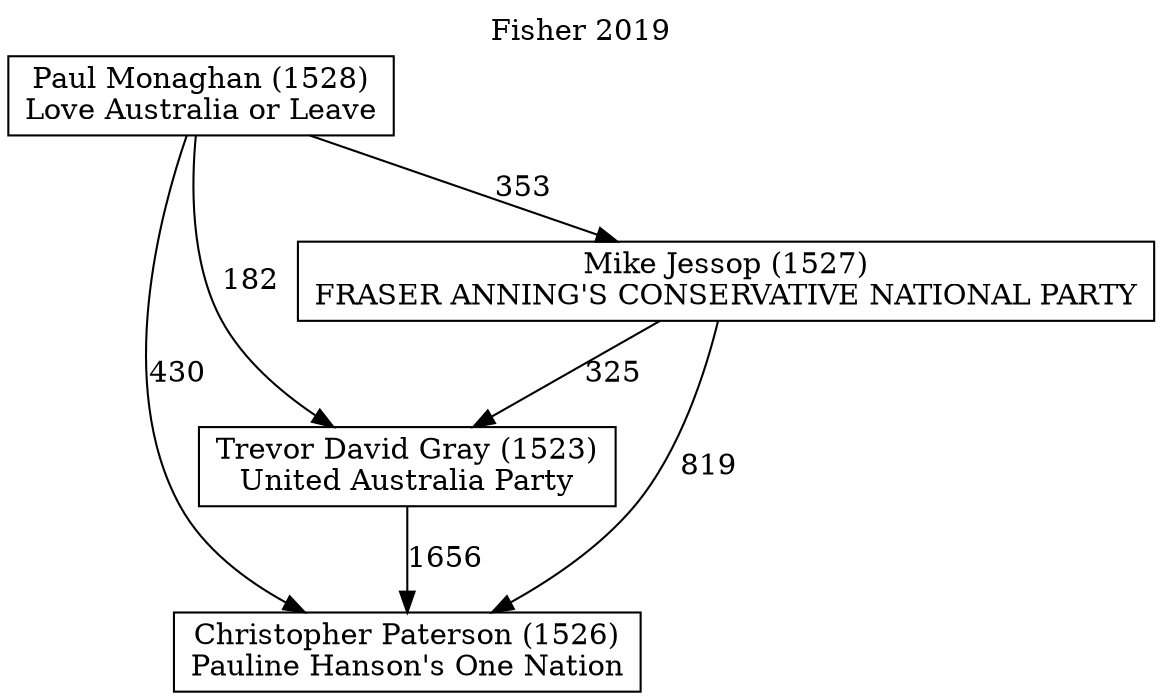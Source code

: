 // House preference flow
digraph "Christopher Paterson (1526)_Fisher_2019" {
	graph [label="Fisher 2019" labelloc=t mclimit=10]
	node [shape=box]
	"Christopher Paterson (1526)" [label="Christopher Paterson (1526)
Pauline Hanson's One Nation"]
	"Trevor David Gray (1523)" [label="Trevor David Gray (1523)
United Australia Party"]
	"Mike Jessop (1527)" [label="Mike Jessop (1527)
FRASER ANNING'S CONSERVATIVE NATIONAL PARTY"]
	"Paul Monaghan (1528)" [label="Paul Monaghan (1528)
Love Australia or Leave"]
	"Trevor David Gray (1523)" -> "Christopher Paterson (1526)" [label=1656]
	"Mike Jessop (1527)" -> "Trevor David Gray (1523)" [label=325]
	"Paul Monaghan (1528)" -> "Mike Jessop (1527)" [label=353]
	"Mike Jessop (1527)" -> "Christopher Paterson (1526)" [label=819]
	"Paul Monaghan (1528)" -> "Christopher Paterson (1526)" [label=430]
	"Paul Monaghan (1528)" -> "Trevor David Gray (1523)" [label=182]
}
